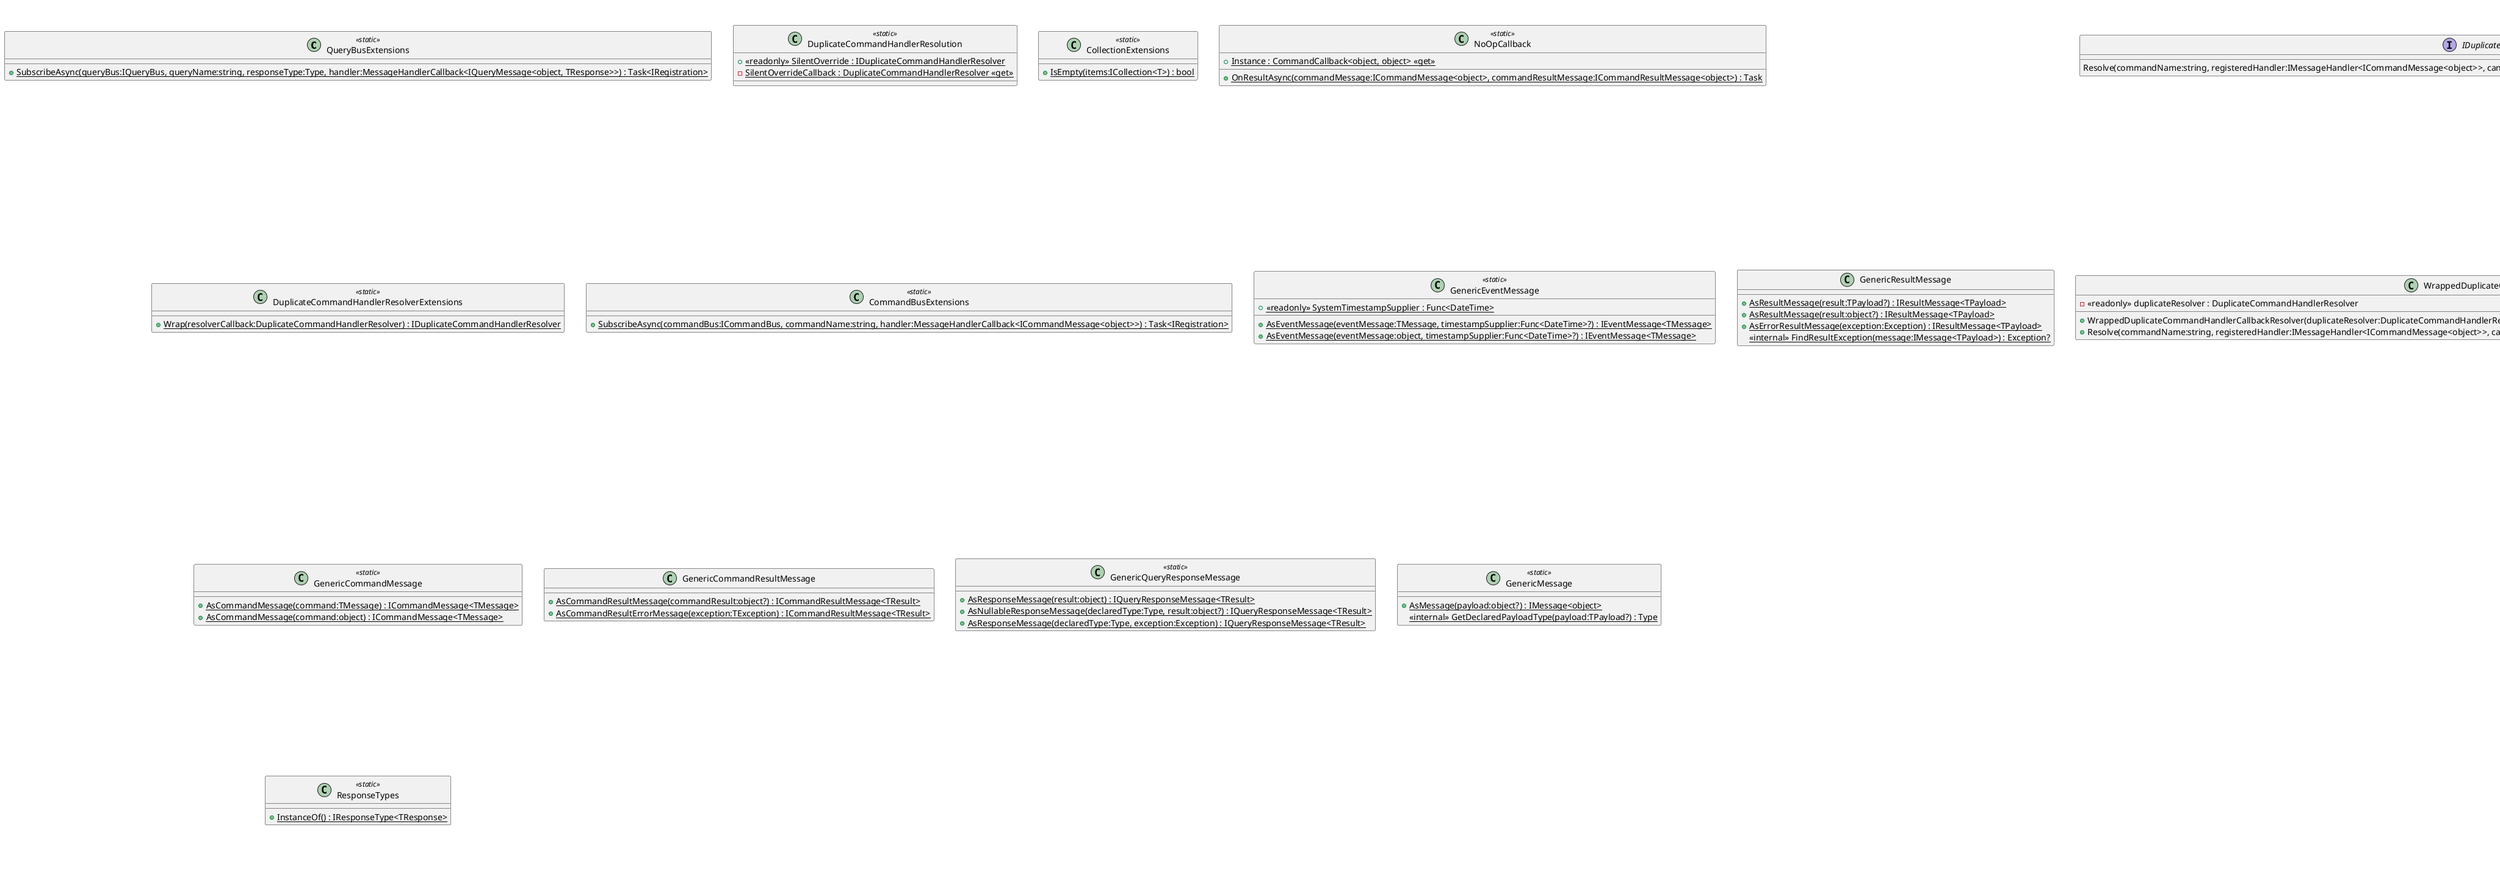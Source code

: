 @startuml
class QueryBusExtensions <<static>> {
    + {static} SubscribeAsync(queryBus:IQueryBus, queryName:string, responseType:Type, handler:MessageHandlerCallback<IQueryMessage<object, TResponse>>) : Task<IRegistration>
}
class DuplicateCommandHandlerResolution <<static>> {
    + {static} <<readonly>> SilentOverride : IDuplicateCommandHandlerResolver
    - {static} SilentOverrideCallback : DuplicateCommandHandlerResolver <<get>>
}
class WrappedDuplicateCommandHandlerCallbackResolver {
    - <<readonly>> duplicateResolver : DuplicateCommandHandlerResolver
    + WrappedDuplicateCommandHandlerCallbackResolver(duplicateResolver:DuplicateCommandHandlerResolver)
    + Resolve(commandName:string, registeredHandler:IMessageHandler<ICommandMessage<object>>, candidateHandler:IMessageHandler<ICommandMessage<object>>) : IMessageHandler<ICommandMessage<object>>
}
IDuplicateCommandHandlerResolver <|-- WrappedDuplicateCommandHandlerCallbackResolver
class NoHandlerForQueryException {
    + NoHandlerForQueryException(message:string)
}
Exception <|-- NoHandlerForQueryException
interface IRegistration {
    CancelAsync() : Task<bool>
}
IAsyncDisposable <|-- IRegistration
interface "ISubscribableMessageSource`1"<TMessage> {
    SubscribeAsync(messageProcessor:Func<List<TMessage>, Task>) : Task<IRegistration>
}
class CollectionExtensions <<static>> {
    + {static} IsEmpty(items:ICollection<T>) : bool
}
class Registration {
    - <<readonly>> cancelAction : Func<Task<bool>>
    + Registration(cancelAction:Func<bool>)
    + Registration(cancelAction:Func<Task<bool>>)
    + CancelAsync() : Task<bool>
    + <<async>> DisposeAsync() : ValueTask
}
IRegistration <|-- Registration
interface IQuerySubscription {
    ResponseType : Type <<get>>
    QueryHandler : object <<get>>
    CanHandle(queryResponseType:IResponseType<object>) : bool
}
class "WrappedMessageHandlerCallback`1"<TMessage> {
    - <<readonly>> callback : MessageHandlerCallback<TMessage>
    + WrappedMessageHandlerCallback(callback:MessageHandlerCallback<TMessage>)
    + HandleAsync(message:TMessage) : Task<object?>
    + CanHandle(message:object) : bool
    + Unwrap() : MessageHandlerCallback<TMessage>
    + Equals(other:MessageHandlerCallback<TMessage>?) : bool
    + Equals(other:WrappedMessageHandlerCallback<TMessage>?) : bool
    + <<override>> Equals(obj:object?) : bool
    + <<override>> GetHashCode() : int
}
"IMessageHandler`1" "<TMessage>" <|-- "WrappedMessageHandlerCallback`1"
"IEquatable`1" "<WrappedMessageHandlerCallback<TMessage>>" <|-- "WrappedMessageHandlerCallback`1"
"IEquatable`1" "<MessageHandlerCallback<TMessage>>" <|-- "WrappedMessageHandlerCallback`1"
class SimpleQueryBus {
    - <<readonly>> subscriptions : ConcurrentDictionary<string, HashSet<IQuerySubscription>>
    + Subscriptions : ImmutableDictionary<string, ImmutableList<IQuerySubscription>> <<get>>
    + SubscribeAsync(queryName:string, responseType:Type, handler:IMessageHandler<IQueryMessage<object, TResponse>>) : Task<IRegistration>
    + <<async>> QueryAsync(query:IQueryMessage<TQuery, TResponse>) : Task<IQueryResponseMessage<TResponse>>
    + <<async>> ScatterGatherAsync(query:IQueryMessage<TQuery, TResponse>) : IAsyncEnumerable<IQueryResponseMessage<TResponse>>
    - {static} ConvertResponse(response:object?, responseType:IResponseType<TResponse>) : TResponse?
    - Unsubscribe(queryName:string, querySubscription:IQuerySubscription) : bool
    - GetHandlersForMessage(queryMessage:IQueryMessage<object, TResponse>) : ImmutableList<IMessageHandler<IQueryMessage<object, TResponse>>>
    - GetSubscriptions() : ImmutableDictionary<string, ImmutableList<IQuerySubscription>>
}
IQueryBus <|-- SimpleQueryBus
class SimpleEventBus {
    - <<readonly>> eventProcessors : ConcurrentDictionary<int, Func<List<IEventMessage<object>>, Task>>
    + SubscribeAsync(messageProcessor:Func<List<IEventMessage<object>>, Task>) : Task<IRegistration>
    + PublishAsync(events:IEventMessage<object>[]) : Task
    + PublishAsync(events:List<IEventMessage<object>>) : Task
    # <<virtual>> <<async>> ProcessEventsAsync(events:List<IEventMessage<object>>) : Task
}
IEventBus <|-- SimpleEventBus
class NoOpCallback <<static>> {
    + {static} Instance : CommandCallback<object, object> <<get>>
    + {static} OnResultAsync(commandMessage:ICommandMessage<object>, commandResultMessage:ICommandResultMessage<object>) : Task
}
class DuplicateCommandHandlerResolverExtensions <<static>> {
    + {static} Wrap(resolverCallback:DuplicateCommandHandlerResolver) : IDuplicateCommandHandlerResolver
}
interface ICommandBus {
    DispatchAsync(command:ICommandMessage<object>) : Task<ICommandResultMessage<TResult>>
    DispatchAsync(command:ICommandMessage<object>) : Task
    SubscribeAsync(commandName:string, handler:IMessageHandler<ICommandMessage<object>>) : Task<IRegistration>
}
interface IDuplicateCommandHandlerResolver {
    Resolve(commandName:string, registeredHandler:IMessageHandler<ICommandMessage<object>>, candidateHandler:IMessageHandler<ICommandMessage<object>>) : IMessageHandler<ICommandMessage<object>>
}
interface IEventBus {
    PublishAsync(events:IEventMessage<object>[]) : Task
    PublishAsync(events:List<IEventMessage<object>>) : Task
}
"ISubscribableMessageSource`1" "<IEventMessage<object>>" <|-- IEventBus
class CommandBusExtensions <<static>> {
    + {static} SubscribeAsync(commandBus:ICommandBus, commandName:string, handler:MessageHandlerCallback<ICommandMessage<object>>) : Task<IRegistration>
}
interface IQueryBus {
    SubscribeAsync(queryName:string, responseType:Type, handler:IMessageHandler<IQueryMessage<object, TResponse>>) : Task<IRegistration>
    QueryAsync(query:IQueryMessage<TQuery, TResponse>) : Task<IQueryResponseMessage<TResponse>>
    ScatterGatherAsync(query:IQueryMessage<TQuery, TResponse>) : IAsyncEnumerable<IQueryResponseMessage<TResponse>>
}
class NoHandlerForCommandException <<sealed>> {
    + NoHandlerForCommandException(message:string)
    + NoHandlerForCommandException(commandMessage:object)
}
Exception <|-- NoHandlerForCommandException
class SimpleCommandBus {
    - <<readonly>> subscriptions : ConcurrentDictionary<string, IMessageHandler<ICommandMessage<object>>>
    - <<readonly>> duplicateCommandHandlerResolver : IDuplicateCommandHandlerResolver
    - <<readonly>> defaultCommandCallback : CommandCallback<object, object>
    # SimpleCommandBus(builder:Builder)
    + <<async>> DispatchAsync(command:ICommandMessage<object>) : Task<ICommandResultMessage<TResult>>
    + <<async>> DispatchAsync(command:ICommandMessage<object>) : Task
    + SubscribeAsync(commandName:string, handler:IMessageHandler<ICommandMessage<object>>) : Task<IRegistration>
    # <<virtual>> <<async>> HandleAsync(command:ICommandMessage<object>, handler:IMessageHandler<ICommandMessage<object>>) : Task<IResultMessage<TResult>>
    - FindCommandHandlerFor(commandName:string) : IMessageHandler<ICommandMessage<object>>?
}
class Builder {
    <<internal>> DuplicateCommandHandlerResolver : IDuplicateCommandHandlerResolver <<get>>
    <<internal>> DefaultCommandCallback : CommandCallback<object, object> <<get>>
    + WithDuplicateCommandHandlerResolver(duplicateCommandHandlerResolver:IDuplicateCommandHandlerResolver) : Builder
    + WithDuplicateCommandHandlerResolver(duplicateCommandHandlerResolver:DuplicateCommandHandlerResolver) : Builder
    + WithDefaultCommandCallback(defaultCommandCallback:CommandCallback<object, object>) : Builder
    + Build() : SimpleCommandBus
}
ICommandBus <|-- SimpleCommandBus
SimpleCommandBus +-- Builder
class "QuerySubscription`1"<TResponse> {
    + QuerySubscription(responseType:Type, queryHandler:IMessageHandler<IQueryMessage<object, TResponse>>)
    + ResponseType : Type <<get>>
    QueryHandler : object <<get>>
    + QueryHandler : IMessageHandler<IQueryMessage<object, TResponse>> <<get>>
    + CanHandle(queryResponseType:IResponseType<object>) : bool
    + <<override>> GetHashCode() : int
    + <<override>> Equals(obj:object?) : bool
    + Equals(other:QuerySubscription<TResponse>?) : bool
}
"IEquatable`1" "<QuerySubscription<TResponse>>" <|-- "QuerySubscription`1"
IQuerySubscription <|-- "QuerySubscription`1"
interface "IMessageHandler`1"<in TMessage> {
    HandleAsync(message:TMessage) : Task<object?>
    + CanHandle(message:object) : bool
}
interface "IMessage`1"<out TPayload> {
    Identifier : string <<get>>
    MetaData : MetaData <<get>>
    Payload : TPayload? <<get>>
    PayloadType : Type <<get>>
    WithMetaData(metaData:ICollection<KeyValuePair<string, object>>) : IMessage<TPayload>
    AndMetaData(metaData:ICollection<KeyValuePair<string, object>>) : IMessage<TPayload>
}
class "GenericQueryResponseMessage`1"<TResult> {
    + GenericQueryResponseMessage()
    + GenericQueryResponseMessage(result:TResult)
    + GenericQueryResponseMessage(declaredResultType:Type, result:TResult?)
    + GenericQueryResponseMessage(declaredResultType:Type, exception:Exception)
    + GenericQueryResponseMessage(result:TResult, metaData:MetaData)
    + GenericQueryResponseMessage(declaredResultType:Type, result:TResult?, metaData:MetaData)
    + GenericQueryResponseMessage(declaredResultType:Type, exception:Exception, metaData:MetaData)
    + GenericQueryResponseMessage(message:IMessage<TResult>)
    WithMetaData(metaData:ICollection<KeyValuePair<string, object>>) : IQueryResponseMessage<TResult>
    AndMetaData(metaData:ICollection<KeyValuePair<string, object>>) : IQueryResponseMessage<TResult>
    + <<override>> WithMetaData(metaData:ICollection<KeyValuePair<string, object>>) : GenericQueryResponseMessage<TResult>
    + <<override>> AndMetaData(metaData:ICollection<KeyValuePair<string, object>>) : GenericQueryResponseMessage<TResult>
}
"GenericResultMessage`1" "<TResult>" <|-- "GenericQueryResponseMessage`1"
"IQueryResponseMessage`1" "<TResult>" <|-- "GenericQueryResponseMessage`1"
class GenericEventMessage <<static>> {
    + {static} <<readonly>> SystemTimestampSupplier : Func<DateTime>
    + {static} AsEventMessage(eventMessage:TMessage, timestampSupplier:Func<DateTime>?) : IEventMessage<TMessage>
    + {static} AsEventMessage(eventMessage:object, timestampSupplier:Func<DateTime>?) : IEventMessage<TMessage>
}
interface "IQueryMessage`2"<out TPayload,out TResponse> {
    Payload : TPayload <<get>>
    <<new>> Payload : TPayload <<get>>
    QueryName : string <<get>>
    ResponseType : IResponseType<TResponse> <<get>>
}
"IMessage`1" "<TPayload>" <|-- "IQueryMessage`2"
class GenericResultMessage {
    + {static} AsResultMessage(result:TPayload?) : IResultMessage<TPayload>
    + {static} AsResultMessage(result:object?) : IResultMessage<TPayload>
    + {static} AsErrorResultMessage(exception:Exception) : IResultMessage<TPayload>
    <<internal>> {static} FindResultException(message:IMessage<TPayload>) : Exception?
}
interface "IEventMessage`1"<out TPayload> {
    Payload : TPayload <<get>>
    <<new>> Payload : TPayload <<get>>
    Timestamp : DateTime <<get>>
    WithMetaData(metaData:ICollection<KeyValuePair<string, object>>) : IMessage<TPayload>
    AndMetaData(metaData:ICollection<KeyValuePair<string, object>>) : IMessage<TPayload>
    <<new>> WithMetaData(metaData:ICollection<KeyValuePair<string, object>>) : IEventMessage<TPayload>
    <<new>> AndMetaData(metaData:ICollection<KeyValuePair<string, object>>) : IEventMessage<TPayload>
}
"IMessage`1" "<TPayload>" <|-- "IEventMessage`1"
class "GenericCommandMessage`1"<TPayload> {
    + GenericCommandMessage(payload:TPayload)
    + GenericCommandMessage(payload:TPayload, metaData:ICollection<KeyValuePair<string, object>>)
    + GenericCommandMessage(message:IMessage<TPayload>, commandName:string)
    + <<new>> Payload : TPayload <<get>>
    + CommandName : string <<get>>
    WithMetaData(metaData:ICollection<KeyValuePair<string, object>>) : ICommandMessage<TPayload>
    AndMetaData(metaData:ICollection<KeyValuePair<string, object>>) : ICommandMessage<TPayload>
    + <<override>> WithMetaData(metaData:ICollection<KeyValuePair<string, object>>) : GenericCommandMessage<TPayload>
    + <<override>> AndMetaData(metaData:ICollection<KeyValuePair<string, object>>) : GenericCommandMessage<TPayload>
}
"MessageDecorator`1" "<TPayload>" <|-- "GenericCommandMessage`1"
"ICommandMessage`1" "<TPayload>" <|-- "GenericCommandMessage`1"
interface "IResultMessage`1"<out TResult> {
    IsSuccess : bool <<get>>
    Exception : Exception? <<get>>
    WithMetaData(metaData:ICollection<KeyValuePair<string, object>>) : IMessage<TResult>
    AndMetaData(metaData:ICollection<KeyValuePair<string, object>>) : IMessage<TResult>
    <<new>> WithMetaData(metaData:ICollection<KeyValuePair<string, object>>) : IResultMessage<TResult>
    <<new>> AndMetaData(metaData:ICollection<KeyValuePair<string, object>>) : IResultMessage<TResult>
}
"IMessage`1" "<TResult>" <|-- "IResultMessage`1"
abstract class "MessageDecorator`1"<TPayload> {
    + MessageDecorator(message:IMessage<TPayload>)
    + Message : IMessage<TPayload> <<get>>
    + Identifier : string <<get>>
    + MetaData : MetaData <<get>>
    + Payload : TPayload? <<get>>
    + PayloadType : Type <<get>>
    + {abstract} WithMetaData(metaData:ICollection<KeyValuePair<string, object>>) : IMessage<TPayload>
    + {abstract} AndMetaData(metaData:ICollection<KeyValuePair<string, object>>) : IMessage<TPayload>
}
"IMessage`1" "<TPayload>" <|-- "MessageDecorator`1"
class "GenericEventMessage`1"<TPayload> {
    + GenericEventMessage(payload:TPayload)
    + GenericEventMessage(payload:TPayload, metaData:ICollection<KeyValuePair<string, object>>)
    + GenericEventMessage(message:IMessage<TPayload>)
    + GenericEventMessage(message:IMessage<TPayload>, timestampSupplier:Func<DateTime>)
    + <<new>> Payload : TPayload <<get>>
    + Timestamp : DateTime <<get>>
    WithMetaData(metaData:ICollection<KeyValuePair<string, object>>) : IEventMessage<TPayload>
    AndMetaData(metaData:ICollection<KeyValuePair<string, object>>) : IEventMessage<TPayload>
    + <<override>> WithMetaData(metaData:ICollection<KeyValuePair<string, object>>) : GenericEventMessage<TPayload>
    + <<override>> AndMetaData(metaData:ICollection<KeyValuePair<string, object>>) : GenericEventMessage<TPayload>
}
"MessageDecorator`1" "<TPayload>" <|-- "GenericEventMessage`1"
"IEventMessage`1" "<TPayload>" <|-- "GenericEventMessage`1"
class MetaData {
    + {static} <<readonly>> EmptyInstance : MetaData
    - <<readonly>> values : IReadOnlyDictionary<string, object>
    + MetaData()
    + MetaData(items:IEnumerable<KeyValuePair<string, object>>)
    + Count : int <<get>>
    + IsReadOnly : bool <<get>>
    + IsEmpty : bool <<get>>
    + Keys : IEnumerable<string> <<get>>
    + Values : IEnumerable<object> <<get>>
    + {static} From(metaDataEntries:ICollection<KeyValuePair<string, object>>) : MetaData
    + {static} With(key:string, value:object) : MetaData
    + And(key:string, value:object) : MetaData
    + Add(item:KeyValuePair<string, object>) : void
    + Clear() : void
    + Contains(item:KeyValuePair<string, object>) : bool
    + CopyTo(array:KeyValuePair<string, object>[], arrayIndex:int) : void
    + Remove(item:KeyValuePair<string, object>) : bool
    + ContainsKey(key:string) : bool
    + TryGetValue(key:string, value:object) : bool
    + GetEnumerator() : IEnumerator<KeyValuePair<string, object>>
    GetEnumerator() : IEnumerator
    + Equals(other:ICollection<KeyValuePair<string, object>>?) : bool
    + <<override>> Equals(obj:object?) : bool
    + <<override>> GetHashCode() : int
    + MergedWith(additionalEntries:ICollection<KeyValuePair<string, object>>) : MetaData
    # Equals(other:MetaData) : bool
}
"IReadOnlyDictionary`2" "<string,object>" <|-- MetaData
"ICollection`1" "<KeyValuePair<string, object>>" <|-- MetaData
"IEquatable`1" "<ICollection<KeyValuePair<string, object>>>" <|-- MetaData
class "GenericCommandResultMessage`1"<TResult> {
    + GenericCommandResultMessage(commandResult:TResult?)
    + GenericCommandResultMessage(exception:Exception)
    + GenericCommandResultMessage(commandResult:TResult?, metaData:MetaData)
    + GenericCommandResultMessage(exception:Exception, metaData:MetaData)
    + GenericCommandResultMessage(message:IMessage<TResult>)
    + GenericCommandResultMessage(message:IMessage<TResult>, exception:Exception?)
    WithMetaData(metaData:ICollection<KeyValuePair<string, object>>) : ICommandResultMessage<TResult>
    AndMetaData(metaData:ICollection<KeyValuePair<string, object>>) : ICommandResultMessage<TResult>
    + <<override>> WithMetaData(metaData:ICollection<KeyValuePair<string, object>>) : GenericCommandResultMessage<TResult>
    + <<override>> AndMetaData(metaData:ICollection<KeyValuePair<string, object>>) : GenericCommandResultMessage<TResult>
}
"GenericResultMessage`1" "<TResult>" <|-- "GenericCommandResultMessage`1"
"ICommandResultMessage`1" "<TResult>" <|-- "GenericCommandResultMessage`1"
interface "IQueryResponseMessage`1"<out TResult> {
    WithMetaData(metaData:ICollection<KeyValuePair<string, object>>) : IResultMessage<TResult>
    AndMetaData(metaData:ICollection<KeyValuePair<string, object>>) : IResultMessage<TResult>
    <<new>> WithMetaData(metaData:ICollection<KeyValuePair<string, object>>) : IQueryResponseMessage<TResult>
    <<new>> AndMetaData(metaData:ICollection<KeyValuePair<string, object>>) : IQueryResponseMessage<TResult>
}
"IResultMessage`1" "<TResult>" <|-- "IQueryResponseMessage`1"
class GenericCommandMessage <<static>> {
    + {static} AsCommandMessage(command:TMessage) : ICommandMessage<TMessage>
    + {static} AsCommandMessage(command:object) : ICommandMessage<TMessage>
}
class GenericCommandResultMessage {
    + {static} AsCommandResultMessage(commandResult:object?) : ICommandResultMessage<TResult>
    + {static} AsCommandResultErrorMessage(exception:TException) : ICommandResultMessage<TResult>
}
class "GenericResultMessage`1"<TPayload> {
    + GenericResultMessage(result:TPayload?)
    + GenericResultMessage(exception:Exception)
    + GenericResultMessage(result:TPayload?, metaData:MetaData)
    + GenericResultMessage(exception:Exception, metaData:MetaData)
    + GenericResultMessage(message:IMessage<TPayload>)
    + GenericResultMessage(message:IMessage<TPayload>, exception:Exception?)
    + IsSuccess : bool <<get>>
    + Exception : Exception? <<get>>
    WithMetaData(metaData:ICollection<KeyValuePair<string, object>>) : IResultMessage<TPayload>
    AndMetaData(metaData:ICollection<KeyValuePair<string, object>>) : IResultMessage<TPayload>
    + <<override>> WithMetaData(metaData:ICollection<KeyValuePair<string, object>>) : GenericResultMessage<TPayload>
    + <<override>> AndMetaData(metaData:ICollection<KeyValuePair<string, object>>) : GenericResultMessage<TPayload>
}
"MessageDecorator`1" "<TPayload>" <|-- "GenericResultMessage`1"
"IResultMessage`1" "<TPayload>" <|-- "GenericResultMessage`1"
class "GenericMessage`1"<TPayload> {
    + GenericMessage(payload:TPayload?)
    + GenericMessage(payload:TPayload?, metaData:ICollection<KeyValuePair<string, object>>)
    + GenericMessage(declaredPayloadType:Type, payload:TPayload?, metaData:ICollection<KeyValuePair<string, object>>)
    + GenericMessage(identifier:string, payload:TPayload?, metaData:ICollection<KeyValuePair<string, object>>)
    + GenericMessage(identifier:string, declaredPayloadType:Type, payload:TPayload?, metaData:ICollection<KeyValuePair<string, object>>)
    - GenericMessage(original:GenericMessage<TPayload>, metaData:MetaData)
    + <<override>> MetaData : MetaData <<get>>
    + <<override>> Payload : TPayload? <<get>>
    + <<override>> PayloadType : Type <<get>>
    # <<override>> WithMetaData(metaData:MetaData) : GenericMessage<TPayload>
}
"AbstractMessage`1" "<TPayload>" <|-- "GenericMessage`1"
class GenericQueryResponseMessage <<static>> {
    + {static} AsResponseMessage(result:object) : IQueryResponseMessage<TResult>
    + {static} AsNullableResponseMessage(declaredType:Type, result:object?) : IQueryResponseMessage<TResult>
    + {static} AsResponseMessage(declaredType:Type, exception:Exception) : IQueryResponseMessage<TResult>
}
abstract class "AbstractMessage`1"<TPayload> {
    # AbstractMessage(identifier:string)
    + Identifier : string <<get>>
    + {abstract} MetaData : MetaData <<get>>
    + {abstract} Payload : TPayload? <<get>>
    + {abstract} PayloadType : Type <<get>>
    + WithMetaData(metaData:ICollection<KeyValuePair<string, object>>) : IMessage<TPayload>
    + AndMetaData(metaData:ICollection<KeyValuePair<string, object>>) : IMessage<TPayload>
    # {abstract} WithMetaData(metaData:MetaData) : IMessage<TPayload>
}
"IMessage`1" "<TPayload>" <|-- "AbstractMessage`1"
interface "ICommandMessage`1"<out TPayload> {
    CommandName : string <<get>>
    Payload : TPayload <<get>>
    <<new>> Payload : TPayload <<get>>
    WithMetaData(metaData:ICollection<KeyValuePair<string, object>>) : IMessage<TPayload>
    AndMetaData(metaData:ICollection<KeyValuePair<string, object>>) : IMessage<TPayload>
    <<new>> WithMetaData(metaData:ICollection<KeyValuePair<string, object>>) : ICommandMessage<TPayload>
    <<new>> AndMetaData(metaData:ICollection<KeyValuePair<string, object>>) : ICommandMessage<TPayload>
}
"IMessage`1" "<TPayload>" <|-- "ICommandMessage`1"
class GenericMessage <<static>> {
    + {static} AsMessage(payload:object?) : IMessage<object>
    <<internal>> {static} GetDeclaredPayloadType(payload:TPayload?) : Type
}
interface "ICommandResultMessage`1"<out TResult> {
    WithMetaData(metaData:ICollection<KeyValuePair<string, object>>) : IResultMessage<TResult>
    AndMetaData(metaData:ICollection<KeyValuePair<string, object>>) : IResultMessage<TResult>
    <<new>> WithMetaData(metaData:ICollection<KeyValuePair<string, object>>) : ICommandResultMessage<TResult>
    <<new>> AndMetaData(metaData:ICollection<KeyValuePair<string, object>>) : ICommandResultMessage<TResult>
}
"IResultMessage`1" "<TResult>" <|-- "ICommandResultMessage`1"
class "GenericQueryMessage`2"<TPayload,TResponse> {
    + GenericQueryMessage(payload:TPayload, responseType:IResponseType<TResponse>)
    + GenericQueryMessage(payload:TPayload, queryName:string, responseType:IResponseType<TResponse>)
    + GenericQueryMessage(message:IMessage<TPayload>, queryName:string, responseType:IResponseType<TResponse>)
    + <<new>> Payload : TPayload <<get>>
    + QueryName : string <<get>>
    + ResponseType : IResponseType<TResponse> <<get>>
    + <<override>> WithMetaData(metaData:ICollection<KeyValuePair<string, object>>) : GenericQueryMessage<TPayload, TResponse>
    + <<override>> AndMetaData(metaData:ICollection<KeyValuePair<string, object>>) : GenericQueryMessage<TPayload, TResponse>
}
"MessageDecorator`1" "<TPayload>" <|-- "GenericQueryMessage`2"
"IQueryMessage`2" "<TPayload,TResponse>" <|-- "GenericQueryMessage`2"
interface "IResponseType`1"<out TResponse> {
    ResponseMessagePayloadType : Type <<get>>
    ExpectedResponseType : Type <<get>>
    Matches(responseType:Type) : bool
    + Convert(response:object?) : TResponse?
}
class "InstanceResponseType`1"<TResponse> {
    + ResponseMessagePayloadType : Type <<get>>
    + ExpectedResponseType : Type <<get>>
    + Matches(responseType:Type) : bool
    + <<override>> ToString() : string
}
"IResponseType`1" "<TResponse>" <|-- "InstanceResponseType`1"
class ResponseTypes <<static>> {
    + {static} InstanceOf() : IResponseType<TResponse>
}
@enduml
